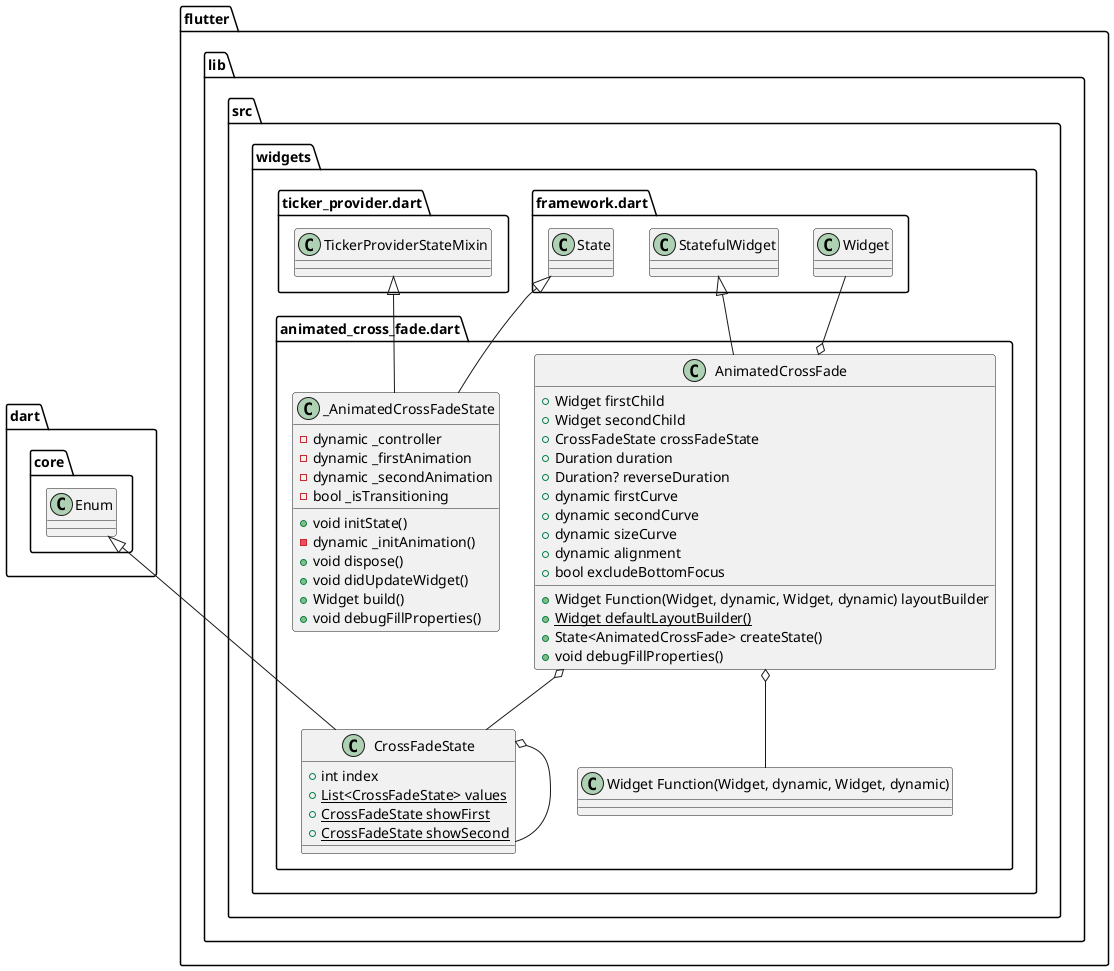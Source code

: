 @startuml
set namespaceSeparator ::

class "flutter::lib::src::widgets::animated_cross_fade.dart::AnimatedCrossFade" {
  +Widget firstChild
  +Widget secondChild
  +CrossFadeState crossFadeState
  +Duration duration
  +Duration? reverseDuration
  +dynamic firstCurve
  +dynamic secondCurve
  +dynamic sizeCurve
  +dynamic alignment
  +Widget Function(Widget, dynamic, Widget, dynamic) layoutBuilder
  +bool excludeBottomFocus
  {static} +Widget defaultLayoutBuilder()
  +State<AnimatedCrossFade> createState()
  +void debugFillProperties()
}

"flutter::lib::src::widgets::animated_cross_fade.dart::AnimatedCrossFade" o-- "flutter::lib::src::widgets::framework.dart::Widget"
"flutter::lib::src::widgets::animated_cross_fade.dart::AnimatedCrossFade" o-- "flutter::lib::src::widgets::animated_cross_fade.dart::CrossFadeState"
"flutter::lib::src::widgets::animated_cross_fade.dart::AnimatedCrossFade" o-- "flutter::lib::src::widgets::animated_cross_fade.dart::Widget Function(Widget, dynamic, Widget, dynamic)"
"flutter::lib::src::widgets::framework.dart::StatefulWidget" <|-- "flutter::lib::src::widgets::animated_cross_fade.dart::AnimatedCrossFade"

class "flutter::lib::src::widgets::animated_cross_fade.dart::_AnimatedCrossFadeState" {
  -dynamic _controller
  -dynamic _firstAnimation
  -dynamic _secondAnimation
  -bool _isTransitioning
  +void initState()
  -dynamic _initAnimation()
  +void dispose()
  +void didUpdateWidget()
  +Widget build()
  +void debugFillProperties()
}

"flutter::lib::src::widgets::framework.dart::State" <|-- "flutter::lib::src::widgets::animated_cross_fade.dart::_AnimatedCrossFadeState"
"flutter::lib::src::widgets::ticker_provider.dart::TickerProviderStateMixin" <|-- "flutter::lib::src::widgets::animated_cross_fade.dart::_AnimatedCrossFadeState"

class "flutter::lib::src::widgets::animated_cross_fade.dart::CrossFadeState" {
  +int index
  {static} +List<CrossFadeState> values
  {static} +CrossFadeState showFirst
  {static} +CrossFadeState showSecond
}

"flutter::lib::src::widgets::animated_cross_fade.dart::CrossFadeState" o-- "flutter::lib::src::widgets::animated_cross_fade.dart::CrossFadeState"
"dart::core::Enum" <|-- "flutter::lib::src::widgets::animated_cross_fade.dart::CrossFadeState"


@enduml